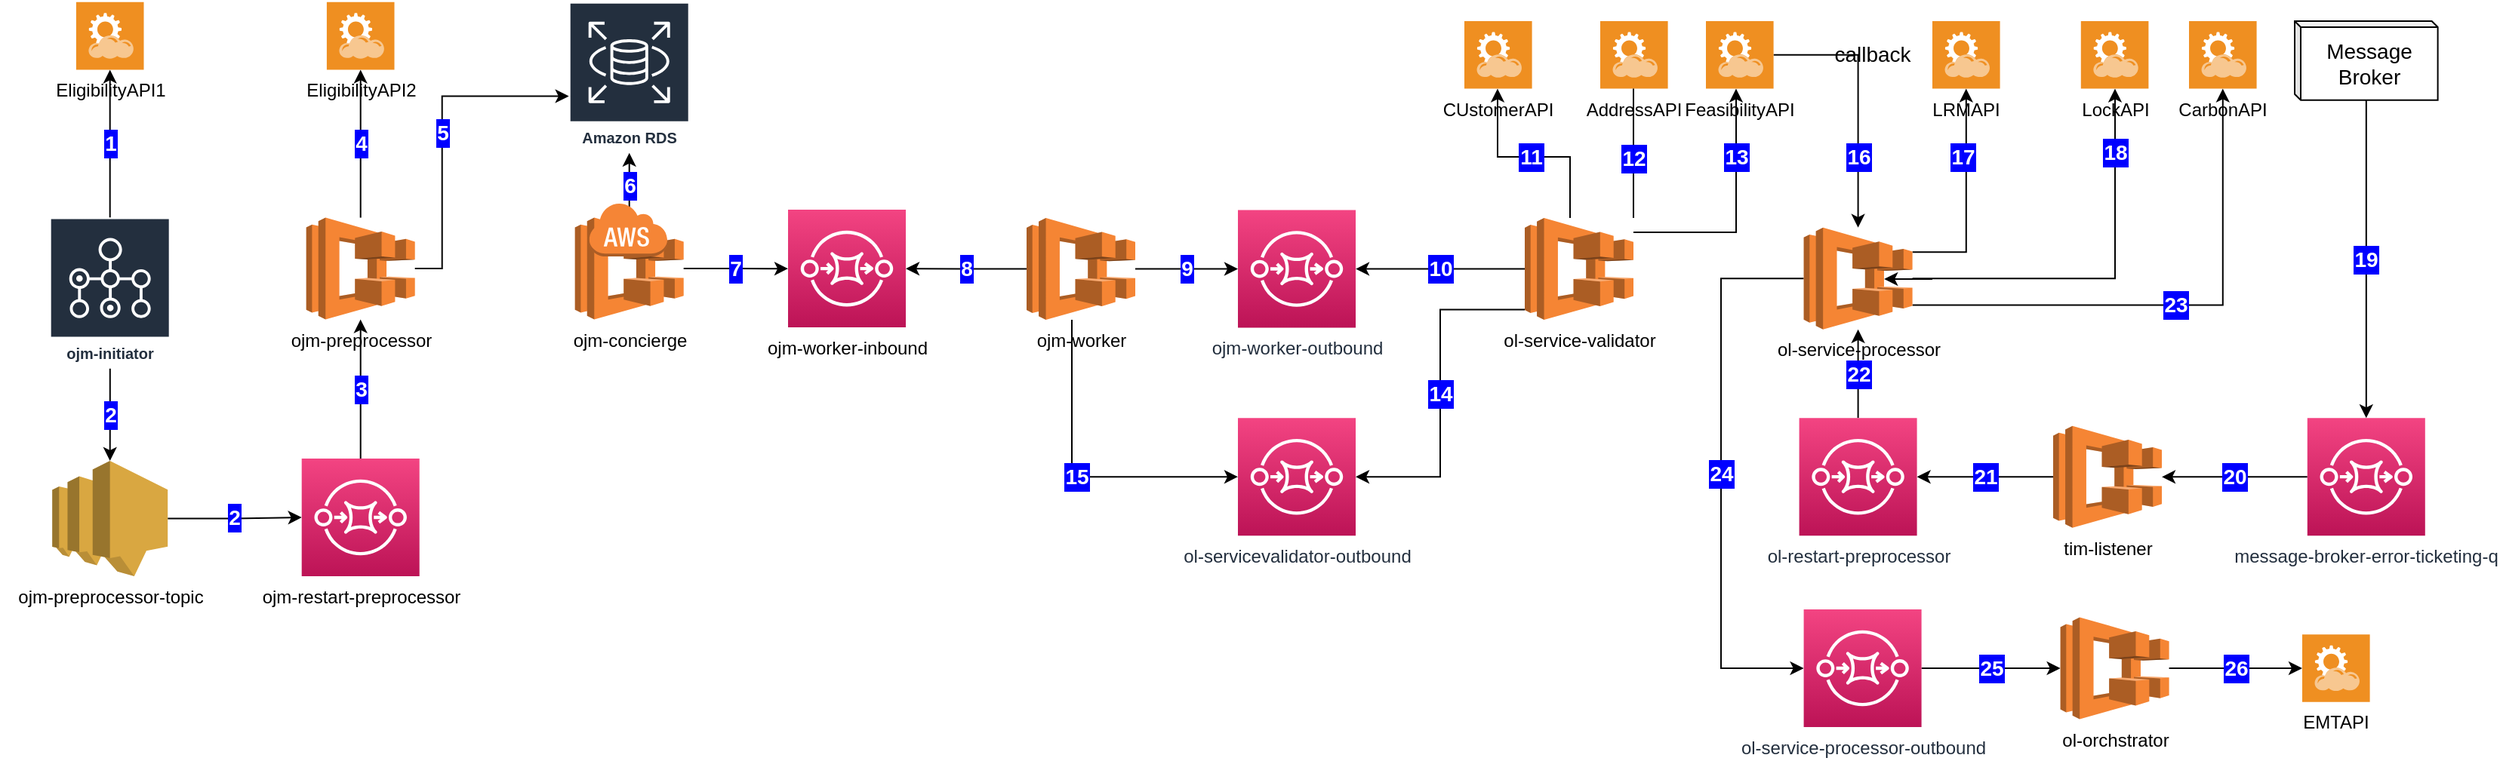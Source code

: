 <mxfile version="14.8.4" type="github"><diagram id="ClZZirLwAco2t0psmOQG" name="Page-1"><mxGraphModel dx="2276" dy="889" grid="1" gridSize="10" guides="1" tooltips="1" connect="1" arrows="1" fold="1" page="1" pageScale="1" pageWidth="850" pageHeight="1100" math="0" shadow="0"><root><mxCell id="0"/><mxCell id="1" parent="0"/><mxCell id="B20UAfPblV4wKzDHkC5U-3" value="ojm-worker-outbound" style="points=[[0,0,0],[0.25,0,0],[0.5,0,0],[0.75,0,0],[1,0,0],[0,1,0],[0.25,1,0],[0.5,1,0],[0.75,1,0],[1,1,0],[0,0.25,0],[0,0.5,0],[0,0.75,0],[1,0.25,0],[1,0.5,0],[1,0.75,0]];outlineConnect=0;fontColor=#232F3E;gradientColor=#F34482;gradientDirection=north;fillColor=#BC1356;strokeColor=#ffffff;dashed=0;verticalLabelPosition=bottom;verticalAlign=top;align=center;html=1;fontSize=12;fontStyle=0;aspect=fixed;shape=mxgraph.aws4.resourceIcon;resIcon=mxgraph.aws4.sqs;" vertex="1" parent="1"><mxGeometry x="220" y="235.25" width="78" height="78" as="geometry"/></mxCell><mxCell id="B20UAfPblV4wKzDHkC5U-4" value="9" style="edgeStyle=orthogonalEdgeStyle;rounded=0;orthogonalLoop=1;jettySize=auto;html=1;fontSize=14;labelBackgroundColor=#0000FF;labelBorderColor=#0000FF;fontStyle=1;fontColor=#FFFFFF;" edge="1" parent="1" source="B20UAfPblV4wKzDHkC5U-7" target="B20UAfPblV4wKzDHkC5U-3"><mxGeometry relative="1" as="geometry"/></mxCell><mxCell id="B20UAfPblV4wKzDHkC5U-5" value="8" style="edgeStyle=orthogonalEdgeStyle;rounded=0;orthogonalLoop=1;jettySize=auto;html=1;fontSize=14;labelBackgroundColor=#0000FF;labelBorderColor=#0000FF;fontStyle=1;fontColor=#FFFFFF;" edge="1" parent="1" source="B20UAfPblV4wKzDHkC5U-7" target="B20UAfPblV4wKzDHkC5U-51"><mxGeometry relative="1" as="geometry"/></mxCell><mxCell id="B20UAfPblV4wKzDHkC5U-6" value="15" style="edgeStyle=orthogonalEdgeStyle;rounded=0;orthogonalLoop=1;jettySize=auto;html=1;entryX=0;entryY=0.5;entryDx=0;entryDy=0;entryPerimeter=0;fontSize=14;labelBackgroundColor=#0000FF;labelBorderColor=#0000FF;fontStyle=1;fontColor=#FFFFFF;" edge="1" parent="1" source="B20UAfPblV4wKzDHkC5U-7" target="B20UAfPblV4wKzDHkC5U-52"><mxGeometry relative="1" as="geometry"><Array as="points"><mxPoint x="110" y="412"/></Array></mxGeometry></mxCell><mxCell id="B20UAfPblV4wKzDHkC5U-7" value="ojm-worker" style="outlineConnect=0;dashed=0;verticalLabelPosition=bottom;verticalAlign=top;align=center;html=1;shape=mxgraph.aws3.ecs;fillColor=#F58534;gradientColor=none;" vertex="1" parent="1"><mxGeometry x="80" y="240.5" width="72" height="67.5" as="geometry"/></mxCell><mxCell id="B20UAfPblV4wKzDHkC5U-8" value="10" style="edgeStyle=orthogonalEdgeStyle;rounded=0;orthogonalLoop=1;jettySize=auto;html=1;fontSize=14;labelBackgroundColor=#0000FF;labelBorderColor=#0000FF;fontStyle=1;fontColor=#FFFFFF;" edge="1" parent="1" source="B20UAfPblV4wKzDHkC5U-12" target="B20UAfPblV4wKzDHkC5U-3"><mxGeometry relative="1" as="geometry"/></mxCell><mxCell id="B20UAfPblV4wKzDHkC5U-9" value="11" style="edgeStyle=orthogonalEdgeStyle;rounded=0;orthogonalLoop=1;jettySize=auto;html=1;fontSize=14;labelBackgroundColor=#0000FF;labelBorderColor=#0000FF;fontStyle=1;fontColor=#FFFFFF;" edge="1" parent="1" source="B20UAfPblV4wKzDHkC5U-12" target="B20UAfPblV4wKzDHkC5U-26"><mxGeometry relative="1" as="geometry"><Array as="points"><mxPoint x="440" y="200"/><mxPoint x="392" y="200"/></Array></mxGeometry></mxCell><mxCell id="B20UAfPblV4wKzDHkC5U-10" value="13" style="edgeStyle=orthogonalEdgeStyle;rounded=0;orthogonalLoop=1;jettySize=auto;html=1;fontSize=14;labelBackgroundColor=#0000FF;labelBorderColor=#0000FF;fontStyle=1;fontColor=#FFFFFF;" edge="1" parent="1" source="B20UAfPblV4wKzDHkC5U-12" target="B20UAfPblV4wKzDHkC5U-29"><mxGeometry x="0.446" relative="1" as="geometry"><Array as="points"><mxPoint x="550" y="250"/></Array><mxPoint as="offset"/></mxGeometry></mxCell><mxCell id="B20UAfPblV4wKzDHkC5U-11" value="14" style="edgeStyle=orthogonalEdgeStyle;rounded=0;orthogonalLoop=1;jettySize=auto;html=1;exitX=0;exitY=0.9;exitDx=0;exitDy=0;exitPerimeter=0;entryX=1;entryY=0.5;entryDx=0;entryDy=0;entryPerimeter=0;fontSize=14;labelBackgroundColor=#0000FF;labelBorderColor=#0000FF;fontStyle=1;fontColor=#FFFFFF;" edge="1" parent="1" source="B20UAfPblV4wKzDHkC5U-12" target="B20UAfPblV4wKzDHkC5U-52"><mxGeometry relative="1" as="geometry"/></mxCell><mxCell id="B20UAfPblV4wKzDHkC5U-12" value="ol-service-validator" style="outlineConnect=0;dashed=0;verticalLabelPosition=bottom;verticalAlign=top;align=center;html=1;shape=mxgraph.aws3.ecs;fillColor=#F58534;gradientColor=none;" vertex="1" parent="1"><mxGeometry x="410" y="240.5" width="72" height="67.5" as="geometry"/></mxCell><mxCell id="B20UAfPblV4wKzDHkC5U-13" value="17" style="edgeStyle=orthogonalEdgeStyle;rounded=0;orthogonalLoop=1;jettySize=auto;html=1;exitX=1;exitY=0.24;exitDx=0;exitDy=0;exitPerimeter=0;labelBackgroundColor=#0000FF;fontSize=14;fontStyle=1;fontColor=#FFFFFF;labelBorderColor=#0000FF;" edge="1" parent="1" source="B20UAfPblV4wKzDHkC5U-17" target="B20UAfPblV4wKzDHkC5U-53"><mxGeometry x="0.372" y="2" relative="1" as="geometry"><mxPoint as="offset"/></mxGeometry></mxCell><mxCell id="B20UAfPblV4wKzDHkC5U-14" value="18" style="edgeStyle=orthogonalEdgeStyle;rounded=0;orthogonalLoop=1;jettySize=auto;html=1;labelBackgroundColor=#0000FF;fontSize=14;fontStyle=1;fontColor=#FFFFFF;labelBorderColor=#0000FF;" edge="1" parent="1" source="B20UAfPblV4wKzDHkC5U-17" target="B20UAfPblV4wKzDHkC5U-54"><mxGeometry x="0.674" relative="1" as="geometry"><Array as="points"><mxPoint x="801" y="281"/></Array><mxPoint as="offset"/></mxGeometry></mxCell><mxCell id="B20UAfPblV4wKzDHkC5U-15" value="23" style="edgeStyle=orthogonalEdgeStyle;rounded=0;orthogonalLoop=1;jettySize=auto;html=1;exitX=1;exitY=0.76;exitDx=0;exitDy=0;exitPerimeter=0;labelBackgroundColor=#0000FF;fontSize=14;fontStyle=1;fontColor=#FFFFFF;labelBorderColor=#0000FF;" edge="1" parent="1" source="B20UAfPblV4wKzDHkC5U-17" target="B20UAfPblV4wKzDHkC5U-61"><mxGeometry relative="1" as="geometry"/></mxCell><mxCell id="B20UAfPblV4wKzDHkC5U-16" value="24" style="edgeStyle=orthogonalEdgeStyle;rounded=0;orthogonalLoop=1;jettySize=auto;html=1;entryX=0;entryY=0.5;entryDx=0;entryDy=0;entryPerimeter=0;labelBackgroundColor=#0000FF;fontSize=14;fontStyle=1;fontColor=#FFFFFF;labelBorderColor=#0000FF;" edge="1" parent="1" source="B20UAfPblV4wKzDHkC5U-17" target="B20UAfPblV4wKzDHkC5U-23"><mxGeometry relative="1" as="geometry"><Array as="points"><mxPoint x="540" y="281"/><mxPoint x="540" y="539"/></Array></mxGeometry></mxCell><mxCell id="B20UAfPblV4wKzDHkC5U-17" value="ol-service-processor" style="outlineConnect=0;dashed=0;verticalLabelPosition=bottom;verticalAlign=top;align=center;html=1;shape=mxgraph.aws3.ecs;fillColor=#F58534;gradientColor=none;" vertex="1" parent="1"><mxGeometry x="594.8" y="246.9" width="72" height="67.5" as="geometry"/></mxCell><mxCell id="B20UAfPblV4wKzDHkC5U-18" value="22" style="edgeStyle=orthogonalEdgeStyle;rounded=0;orthogonalLoop=1;jettySize=auto;html=1;labelBackgroundColor=#0000FF;fontSize=14;fontStyle=1;fontColor=#FFFFFF;labelBorderColor=#0000FF;" edge="1" parent="1" source="B20UAfPblV4wKzDHkC5U-19" target="B20UAfPblV4wKzDHkC5U-17"><mxGeometry relative="1" as="geometry"/></mxCell><mxCell id="B20UAfPblV4wKzDHkC5U-19" value="ol-restart-preprocessor" style="points=[[0,0,0],[0.25,0,0],[0.5,0,0],[0.75,0,0],[1,0,0],[0,1,0],[0.25,1,0],[0.5,1,0],[0.75,1,0],[1,1,0],[0,0.25,0],[0,0.5,0],[0,0.75,0],[1,0.25,0],[1,0.5,0],[1,0.75,0]];outlineConnect=0;fontColor=#232F3E;gradientColor=#F34482;gradientDirection=north;fillColor=#BC1356;strokeColor=#ffffff;dashed=0;verticalLabelPosition=bottom;verticalAlign=top;align=center;html=1;fontSize=12;fontStyle=0;aspect=fixed;shape=mxgraph.aws4.resourceIcon;resIcon=mxgraph.aws4.sqs;" vertex="1" parent="1"><mxGeometry x="591.8" y="373.1" width="78" height="78" as="geometry"/></mxCell><mxCell id="B20UAfPblV4wKzDHkC5U-20" value="21" style="edgeStyle=orthogonalEdgeStyle;rounded=0;orthogonalLoop=1;jettySize=auto;html=1;fontSize=14;labelBackgroundColor=#0000FF;labelBorderColor=#0000FF;fontStyle=1;fontColor=#FFFFFF;" edge="1" parent="1" source="B20UAfPblV4wKzDHkC5U-21" target="B20UAfPblV4wKzDHkC5U-19"><mxGeometry relative="1" as="geometry"/></mxCell><mxCell id="B20UAfPblV4wKzDHkC5U-21" value="tim-listener" style="outlineConnect=0;dashed=0;verticalLabelPosition=bottom;verticalAlign=top;align=center;html=1;shape=mxgraph.aws3.ecs;fillColor=#F58534;gradientColor=none;" vertex="1" parent="1"><mxGeometry x="760" y="378.35" width="72" height="67.5" as="geometry"/></mxCell><mxCell id="B20UAfPblV4wKzDHkC5U-22" value="25" style="edgeStyle=orthogonalEdgeStyle;rounded=0;orthogonalLoop=1;jettySize=auto;html=1;labelBackgroundColor=#0000FF;fontSize=14;fontStyle=1;fontColor=#FFFFFF;labelBorderColor=#0000FF;" edge="1" parent="1" source="B20UAfPblV4wKzDHkC5U-23" target="B20UAfPblV4wKzDHkC5U-25"><mxGeometry relative="1" as="geometry"/></mxCell><mxCell id="B20UAfPblV4wKzDHkC5U-23" value="ol-service-processor-outbound" style="points=[[0,0,0],[0.25,0,0],[0.5,0,0],[0.75,0,0],[1,0,0],[0,1,0],[0.25,1,0],[0.5,1,0],[0.75,1,0],[1,1,0],[0,0.25,0],[0,0.5,0],[0,0.75,0],[1,0.25,0],[1,0.5,0],[1,0.75,0]];outlineConnect=0;fontColor=#232F3E;gradientColor=#F34482;gradientDirection=north;fillColor=#BC1356;strokeColor=#ffffff;dashed=0;verticalLabelPosition=bottom;verticalAlign=top;align=center;html=1;fontSize=12;fontStyle=0;aspect=fixed;shape=mxgraph.aws4.resourceIcon;resIcon=mxgraph.aws4.sqs;" vertex="1" parent="1"><mxGeometry x="594.8" y="500" width="78" height="78" as="geometry"/></mxCell><mxCell id="B20UAfPblV4wKzDHkC5U-24" value="26" style="edgeStyle=orthogonalEdgeStyle;rounded=0;orthogonalLoop=1;jettySize=auto;html=1;fontSize=14;labelBackgroundColor=#0000FF;labelBorderColor=#0000FF;fontStyle=1;fontColor=#FFFFFF;" edge="1" parent="1" source="B20UAfPblV4wKzDHkC5U-25" target="B20UAfPblV4wKzDHkC5U-32"><mxGeometry relative="1" as="geometry"/></mxCell><mxCell id="B20UAfPblV4wKzDHkC5U-25" value="ol-orchstrator" style="outlineConnect=0;dashed=0;verticalLabelPosition=bottom;verticalAlign=top;align=center;html=1;shape=mxgraph.aws3.ecs;fillColor=#F58534;gradientColor=none;" vertex="1" parent="1"><mxGeometry x="764.8" y="505.25" width="72" height="67.5" as="geometry"/></mxCell><mxCell id="B20UAfPblV4wKzDHkC5U-26" value="CUstomerAPI" style="shadow=0;dashed=0;html=1;strokeColor=none;fillColor=#EF8F21;labelPosition=center;verticalLabelPosition=bottom;verticalAlign=top;align=center;outlineConnect=0;shape=mxgraph.veeam.2d.restful_apis;" vertex="1" parent="1"><mxGeometry x="370" y="110" width="44.8" height="44.8" as="geometry"/></mxCell><mxCell id="B20UAfPblV4wKzDHkC5U-27" value="16" style="edgeStyle=orthogonalEdgeStyle;rounded=0;orthogonalLoop=1;jettySize=auto;html=1;labelBackgroundColor=#0000FF;fontSize=14;fontStyle=1;fontColor=#FFFFFF;labelBorderColor=#0000FF;" edge="1" parent="1" source="B20UAfPblV4wKzDHkC5U-29" target="B20UAfPblV4wKzDHkC5U-17"><mxGeometry x="0.45" relative="1" as="geometry"><mxPoint as="offset"/></mxGeometry></mxCell><mxCell id="B20UAfPblV4wKzDHkC5U-28" value="callback" style="edgeLabel;html=1;align=center;verticalAlign=middle;resizable=0;points=[];fontSize=14;labelBackgroundColor=none;" vertex="1" connectable="0" parent="B20UAfPblV4wKzDHkC5U-27"><mxGeometry x="0.473" relative="1" as="geometry"><mxPoint x="9" y="-70" as="offset"/></mxGeometry></mxCell><mxCell id="B20UAfPblV4wKzDHkC5U-29" value="FeasibilityAPI" style="shadow=0;dashed=0;html=1;strokeColor=none;fillColor=#EF8F21;labelPosition=center;verticalLabelPosition=bottom;verticalAlign=top;align=center;outlineConnect=0;shape=mxgraph.veeam.2d.restful_apis;" vertex="1" parent="1"><mxGeometry x="530" y="110" width="44.8" height="44.8" as="geometry"/></mxCell><mxCell id="B20UAfPblV4wKzDHkC5U-30" value="AddressAPI" style="shadow=0;dashed=0;html=1;strokeColor=none;fillColor=#EF8F21;labelPosition=center;verticalLabelPosition=bottom;verticalAlign=top;align=center;outlineConnect=0;shape=mxgraph.veeam.2d.restful_apis;" vertex="1" parent="1"><mxGeometry x="460" y="110" width="44.8" height="44.8" as="geometry"/></mxCell><mxCell id="B20UAfPblV4wKzDHkC5U-31" value="12" style="edgeStyle=orthogonalEdgeStyle;rounded=0;orthogonalLoop=1;jettySize=auto;html=1;endArrow=none;fontSize=14;labelBackgroundColor=#0000FF;labelBorderColor=#0000FF;fontStyle=1;fontColor=#FFFFFF;" edge="1" parent="1" source="B20UAfPblV4wKzDHkC5U-12" target="B20UAfPblV4wKzDHkC5U-30"><mxGeometry x="-0.055" relative="1" as="geometry"><mxPoint x="482" y="274.3" as="sourcePoint"/><mxPoint x="582.4" y="204.8" as="targetPoint"/><Array as="points"><mxPoint x="482" y="210"/><mxPoint x="482" y="210"/></Array><mxPoint y="1" as="offset"/></mxGeometry></mxCell><mxCell id="B20UAfPblV4wKzDHkC5U-32" value="EMTAPI" style="shadow=0;dashed=0;html=1;strokeColor=none;fillColor=#EF8F21;labelPosition=center;verticalLabelPosition=bottom;verticalAlign=top;align=center;outlineConnect=0;shape=mxgraph.veeam.2d.restful_apis;" vertex="1" parent="1"><mxGeometry x="925.0" y="516.6" width="44.8" height="44.8" as="geometry"/></mxCell><mxCell id="B20UAfPblV4wKzDHkC5U-33" value="&lt;span style=&quot;font-size: 14px&quot;&gt;&lt;font style=&quot;font-size: 14px; line-height: 100%;&quot;&gt;1&lt;/font&gt;&lt;/span&gt;" style="edgeStyle=orthogonalEdgeStyle;rounded=0;orthogonalLoop=1;jettySize=auto;html=1;fontSize=14;labelBorderColor=#0000FF;fontStyle=1;fontColor=#FFFFFF;labelBackgroundColor=#0000FF;" edge="1" parent="1" source="B20UAfPblV4wKzDHkC5U-35" target="B20UAfPblV4wKzDHkC5U-36"><mxGeometry relative="1" as="geometry"/></mxCell><mxCell id="B20UAfPblV4wKzDHkC5U-34" value="2" style="edgeStyle=orthogonalEdgeStyle;rounded=0;orthogonalLoop=1;jettySize=auto;html=1;fontSize=14;labelBackgroundColor=#0000FF;labelBorderColor=#0000FF;fontStyle=1;fontColor=#FFFFFF;" edge="1" parent="1" source="B20UAfPblV4wKzDHkC5U-35" target="B20UAfPblV4wKzDHkC5U-38"><mxGeometry relative="1" as="geometry"/></mxCell><mxCell id="B20UAfPblV4wKzDHkC5U-35" value="ojm-initiator" style="outlineConnect=0;fontColor=#232F3E;gradientColor=none;strokeColor=#ffffff;fillColor=#232F3E;dashed=0;verticalLabelPosition=middle;verticalAlign=bottom;align=center;html=1;whiteSpace=wrap;fontSize=10;fontStyle=1;spacing=3;shape=mxgraph.aws4.productIcon;prIcon=mxgraph.aws4.batch;" vertex="1" parent="1"><mxGeometry x="-567.15" y="240.3" width="80" height="100" as="geometry"/></mxCell><mxCell id="B20UAfPblV4wKzDHkC5U-36" value="EligibilityAPI1" style="shadow=0;dashed=0;html=1;strokeColor=none;fillColor=#EF8F21;labelPosition=center;verticalLabelPosition=bottom;verticalAlign=top;align=center;outlineConnect=0;shape=mxgraph.veeam.2d.restful_apis;" vertex="1" parent="1"><mxGeometry x="-549.55" y="97.4" width="44.8" height="44.8" as="geometry"/></mxCell><mxCell id="B20UAfPblV4wKzDHkC5U-37" value="2" style="edgeStyle=orthogonalEdgeStyle;rounded=0;orthogonalLoop=1;jettySize=auto;html=1;fontStyle=1;fontColor=#FFFFFF;labelBorderColor=#0000FF;labelBackgroundColor=#0000FF;fontSize=14;" edge="1" parent="1" source="B20UAfPblV4wKzDHkC5U-38" target="B20UAfPblV4wKzDHkC5U-43"><mxGeometry relative="1" as="geometry"/></mxCell><mxCell id="B20UAfPblV4wKzDHkC5U-38" value="ojm-preprocessor-topic" style="outlineConnect=0;dashed=0;verticalLabelPosition=bottom;verticalAlign=top;align=center;html=1;shape=mxgraph.aws3.sns;fillColor=#D9A741;gradientColor=none;" vertex="1" parent="1"><mxGeometry x="-565.4" y="401.5" width="76.5" height="76.5" as="geometry"/></mxCell><mxCell id="B20UAfPblV4wKzDHkC5U-39" value="4" style="edgeStyle=orthogonalEdgeStyle;rounded=0;orthogonalLoop=1;jettySize=auto;html=1;fontSize=14;labelBackgroundColor=#0000FF;labelBorderColor=#0000FF;fontStyle=1;fontColor=#FFFFFF;" edge="1" parent="1" source="B20UAfPblV4wKzDHkC5U-41" target="B20UAfPblV4wKzDHkC5U-44"><mxGeometry relative="1" as="geometry"/></mxCell><mxCell id="B20UAfPblV4wKzDHkC5U-40" value="5" style="edgeStyle=orthogonalEdgeStyle;rounded=0;orthogonalLoop=1;jettySize=auto;html=1;fontSize=14;labelBackgroundColor=#0000FF;labelBorderColor=#0000FF;fontStyle=1;fontColor=#FFFFFF;" edge="1" parent="1" source="B20UAfPblV4wKzDHkC5U-41" target="B20UAfPblV4wKzDHkC5U-50"><mxGeometry relative="1" as="geometry"><Array as="points"><mxPoint x="-307.15" y="273.8"/><mxPoint x="-307.15" y="159.8"/></Array></mxGeometry></mxCell><mxCell id="B20UAfPblV4wKzDHkC5U-41" value="ojm-preprocessor" style="outlineConnect=0;dashed=0;verticalLabelPosition=bottom;verticalAlign=top;align=center;html=1;shape=mxgraph.aws3.ecs;fillColor=#F58534;gradientColor=none;" vertex="1" parent="1"><mxGeometry x="-397.15" y="240.3" width="72" height="67.5" as="geometry"/></mxCell><mxCell id="B20UAfPblV4wKzDHkC5U-42" value="3" style="edgeStyle=orthogonalEdgeStyle;rounded=0;orthogonalLoop=1;jettySize=auto;html=1;fontSize=14;labelBackgroundColor=#0000FF;labelBorderColor=#0000FF;fontStyle=1;fontColor=#FFFFFF;" edge="1" parent="1" source="B20UAfPblV4wKzDHkC5U-43" target="B20UAfPblV4wKzDHkC5U-41"><mxGeometry relative="1" as="geometry"/></mxCell><mxCell id="B20UAfPblV4wKzDHkC5U-43" value="&lt;span style=&quot;color: rgb(0 , 0 , 0)&quot;&gt;ojm-restart-preprocessor&lt;/span&gt;" style="points=[[0,0,0],[0.25,0,0],[0.5,0,0],[0.75,0,0],[1,0,0],[0,1,0],[0.25,1,0],[0.5,1,0],[0.75,1,0],[1,1,0],[0,0.25,0],[0,0.5,0],[0,0.75,0],[1,0.25,0],[1,0.5,0],[1,0.75,0]];outlineConnect=0;fontColor=#232F3E;gradientColor=#F34482;gradientDirection=north;fillColor=#BC1356;strokeColor=#ffffff;dashed=0;verticalLabelPosition=bottom;verticalAlign=top;align=center;html=1;fontSize=12;fontStyle=0;aspect=fixed;shape=mxgraph.aws4.resourceIcon;resIcon=mxgraph.aws4.sqs;" vertex="1" parent="1"><mxGeometry x="-400.15" y="400" width="78" height="78" as="geometry"/></mxCell><mxCell id="B20UAfPblV4wKzDHkC5U-44" value="EligibilityAPI2" style="shadow=0;dashed=0;html=1;strokeColor=none;fillColor=#EF8F21;labelPosition=center;verticalLabelPosition=bottom;verticalAlign=top;align=center;outlineConnect=0;shape=mxgraph.veeam.2d.restful_apis;" vertex="1" parent="1"><mxGeometry x="-383.55" y="97.4" width="44.8" height="44.8" as="geometry"/></mxCell><mxCell id="B20UAfPblV4wKzDHkC5U-45" value="" style="shape=image;html=1;verticalAlign=top;verticalLabelPosition=bottom;labelBackgroundColor=#ffffff;imageAspect=0;aspect=fixed;image=https://cdn0.iconfinder.com/data/icons/business-collection-2027/60/time-passing-128.png" vertex="1" parent="1"><mxGeometry x="-600" y="279.8" width="34.6" height="34.6" as="geometry"/></mxCell><mxCell id="B20UAfPblV4wKzDHkC5U-46" value="6" style="edgeStyle=orthogonalEdgeStyle;rounded=0;orthogonalLoop=1;jettySize=auto;html=1;fontSize=14;labelBackgroundColor=#0000FF;labelBorderColor=#0000FF;fontStyle=1;fontColor=#FFFFFF;" edge="1" parent="1" source="B20UAfPblV4wKzDHkC5U-48" target="B20UAfPblV4wKzDHkC5U-50"><mxGeometry relative="1" as="geometry"/></mxCell><mxCell id="B20UAfPblV4wKzDHkC5U-47" value="7" style="edgeStyle=orthogonalEdgeStyle;rounded=0;orthogonalLoop=1;jettySize=auto;html=1;fontSize=14;labelBackgroundColor=#0000FF;labelBorderColor=#0000FF;fontStyle=1;fontColor=#FFFFFF;" edge="1" parent="1" source="B20UAfPblV4wKzDHkC5U-48" target="B20UAfPblV4wKzDHkC5U-51"><mxGeometry relative="1" as="geometry"/></mxCell><mxCell id="B20UAfPblV4wKzDHkC5U-48" value="ojm-concierge" style="outlineConnect=0;dashed=0;verticalLabelPosition=bottom;verticalAlign=top;align=center;html=1;shape=mxgraph.aws3.ecs;fillColor=#F58534;gradientColor=none;" vertex="1" parent="1"><mxGeometry x="-219.15" y="240.3" width="72" height="67.5" as="geometry"/></mxCell><mxCell id="B20UAfPblV4wKzDHkC5U-49" value="" style="shape=image;html=1;verticalAlign=top;verticalLabelPosition=bottom;labelBackgroundColor=#ffffff;imageAspect=0;aspect=fixed;image=https://cdn0.iconfinder.com/data/icons/business-collection-2027/60/time-passing-128.png" vertex="1" parent="1"><mxGeometry x="-247.15" y="279.8" width="34.6" height="34.6" as="geometry"/></mxCell><mxCell id="B20UAfPblV4wKzDHkC5U-50" value="Amazon RDS" style="outlineConnect=0;fontColor=#232F3E;gradientColor=none;strokeColor=#ffffff;fillColor=#232F3E;dashed=0;verticalLabelPosition=middle;verticalAlign=bottom;align=center;html=1;whiteSpace=wrap;fontSize=10;fontStyle=1;spacing=3;shape=mxgraph.aws4.productIcon;prIcon=mxgraph.aws4.rds;" vertex="1" parent="1"><mxGeometry x="-223.15" y="97.4" width="80" height="100" as="geometry"/></mxCell><mxCell id="B20UAfPblV4wKzDHkC5U-51" value="&lt;font color=&quot;#000000&quot;&gt;ojm-worker-inbound&lt;/font&gt;" style="points=[[0,0,0],[0.25,0,0],[0.5,0,0],[0.75,0,0],[1,0,0],[0,1,0],[0.25,1,0],[0.5,1,0],[0.75,1,0],[1,1,0],[0,0.25,0],[0,0.5,0],[0,0.75,0],[1,0.25,0],[1,0.5,0],[1,0.75,0]];outlineConnect=0;fontColor=#232F3E;gradientColor=#F34482;gradientDirection=north;fillColor=#BC1356;strokeColor=#ffffff;dashed=0;verticalLabelPosition=bottom;verticalAlign=top;align=center;html=1;fontSize=12;fontStyle=0;aspect=fixed;shape=mxgraph.aws4.resourceIcon;resIcon=mxgraph.aws4.sqs;" vertex="1" parent="1"><mxGeometry x="-78" y="235.05" width="78" height="78" as="geometry"/></mxCell><mxCell id="B20UAfPblV4wKzDHkC5U-52" value="ol-servicevalidator-outbound" style="points=[[0,0,0],[0.25,0,0],[0.5,0,0],[0.75,0,0],[1,0,0],[0,1,0],[0.25,1,0],[0.5,1,0],[0.75,1,0],[1,1,0],[0,0.25,0],[0,0.5,0],[0,0.75,0],[1,0.25,0],[1,0.5,0],[1,0.75,0]];outlineConnect=0;fontColor=#232F3E;gradientColor=#F34482;gradientDirection=north;fillColor=#BC1356;strokeColor=#ffffff;dashed=0;verticalLabelPosition=bottom;verticalAlign=top;align=center;html=1;fontSize=12;fontStyle=0;aspect=fixed;shape=mxgraph.aws4.resourceIcon;resIcon=mxgraph.aws4.sqs;" vertex="1" parent="1"><mxGeometry x="220" y="373.1" width="78" height="78" as="geometry"/></mxCell><mxCell id="B20UAfPblV4wKzDHkC5U-53" value="LRMAPI" style="shadow=0;dashed=0;html=1;strokeColor=none;fillColor=#EF8F21;labelPosition=center;verticalLabelPosition=bottom;verticalAlign=top;align=center;outlineConnect=0;shape=mxgraph.veeam.2d.restful_apis;" vertex="1" parent="1"><mxGeometry x="680" y="110" width="44.8" height="44.8" as="geometry"/></mxCell><mxCell id="B20UAfPblV4wKzDHkC5U-54" value="LockAPI" style="shadow=0;dashed=0;html=1;strokeColor=none;fillColor=#EF8F21;labelPosition=center;verticalLabelPosition=bottom;verticalAlign=top;align=center;outlineConnect=0;shape=mxgraph.veeam.2d.restful_apis;" vertex="1" parent="1"><mxGeometry x="778.4" y="110" width="44.8" height="44.8" as="geometry"/></mxCell><mxCell id="B20UAfPblV4wKzDHkC5U-55" value="" style="shape=image;verticalLabelPosition=bottom;labelBackgroundColor=#ffffff;verticalAlign=top;aspect=fixed;imageAspect=0;image=https://pbs.twimg.com/profile_images/661038895711125504/n4zoIHOY_400x400.png;" vertex="1" parent="1"><mxGeometry x="550" y="130" width="24.8" height="24.8" as="geometry"/></mxCell><mxCell id="B20UAfPblV4wKzDHkC5U-56" value="" style="shape=image;verticalLabelPosition=bottom;labelBackgroundColor=#ffffff;verticalAlign=top;aspect=fixed;imageAspect=0;image=https://pbs.twimg.com/profile_images/661038895711125504/n4zoIHOY_400x400.png;" vertex="1" parent="1"><mxGeometry x="798.4" y="130" width="24.8" height="24.8" as="geometry"/></mxCell><mxCell id="B20UAfPblV4wKzDHkC5U-57" value="19" style="edgeStyle=orthogonalEdgeStyle;rounded=0;orthogonalLoop=1;jettySize=auto;html=1;labelBackgroundColor=#0000FF;fontSize=14;fontStyle=1;fontColor=#FFFFFF;labelBorderColor=#0000FF;" edge="1" parent="1" source="B20UAfPblV4wKzDHkC5U-58" target="B20UAfPblV4wKzDHkC5U-60"><mxGeometry relative="1" as="geometry"><mxPoint x="960.2" y="330" as="targetPoint"/></mxGeometry></mxCell><mxCell id="B20UAfPblV4wKzDHkC5U-58" value="Message Broker" style="shape=cube;whiteSpace=wrap;html=1;boundedLbl=1;backgroundOutline=1;darkOpacity=0.05;darkOpacity2=0.1;labelBackgroundColor=none;fontSize=14;fontColor=none;size=4;" vertex="1" parent="1"><mxGeometry x="920" y="110" width="94.8" height="52.4" as="geometry"/></mxCell><mxCell id="B20UAfPblV4wKzDHkC5U-59" value="20" style="edgeStyle=orthogonalEdgeStyle;rounded=0;orthogonalLoop=1;jettySize=auto;html=1;labelBackgroundColor=#0000FF;fontSize=14;fontStyle=1;fontColor=#FFFFFF;labelBorderColor=#0000FF;" edge="1" parent="1" source="B20UAfPblV4wKzDHkC5U-60" target="B20UAfPblV4wKzDHkC5U-21"><mxGeometry relative="1" as="geometry"/></mxCell><mxCell id="B20UAfPblV4wKzDHkC5U-60" value="message-broker-error-ticketing-q" style="points=[[0,0,0],[0.25,0,0],[0.5,0,0],[0.75,0,0],[1,0,0],[0,1,0],[0.25,1,0],[0.5,1,0],[0.75,1,0],[1,1,0],[0,0.25,0],[0,0.5,0],[0,0.75,0],[1,0.25,0],[1,0.5,0],[1,0.75,0]];outlineConnect=0;fontColor=#232F3E;gradientColor=#F34482;gradientDirection=north;fillColor=#BC1356;strokeColor=#ffffff;dashed=0;verticalLabelPosition=bottom;verticalAlign=top;align=center;html=1;fontSize=12;fontStyle=0;aspect=fixed;shape=mxgraph.aws4.resourceIcon;resIcon=mxgraph.aws4.sqs;" vertex="1" parent="1"><mxGeometry x="928.4" y="373.1" width="78" height="78" as="geometry"/></mxCell><mxCell id="B20UAfPblV4wKzDHkC5U-61" value="CarbonAPI" style="shadow=0;dashed=0;html=1;strokeColor=none;fillColor=#EF8F21;labelPosition=center;verticalLabelPosition=bottom;verticalAlign=top;align=center;outlineConnect=0;shape=mxgraph.veeam.2d.restful_apis;" vertex="1" parent="1"><mxGeometry x="850.0" y="110" width="44.8" height="44.8" as="geometry"/></mxCell><mxCell id="B20UAfPblV4wKzDHkC5U-62" style="edgeStyle=orthogonalEdgeStyle;rounded=0;orthogonalLoop=1;jettySize=auto;html=1;entryX=0.74;entryY=0.5;entryDx=0;entryDy=0;entryPerimeter=0;labelBackgroundColor=#0000FF;fontSize=14;fontColor=#FFFFFF;" edge="1" parent="1" target="B20UAfPblV4wKzDHkC5U-17"><mxGeometry relative="1" as="geometry"><mxPoint x="680" y="281" as="sourcePoint"/></mxGeometry></mxCell><mxCell id="B20UAfPblV4wKzDHkC5U-63" value="" style="dashed=0;html=1;shape=mxgraph.aws3.cloud;fillColor=#F58536;gradientColor=none;dashed=0;labelBackgroundColor=none;fontSize=14;fontColor=#FFFFFF;" vertex="1" parent="1"><mxGeometry x="-210" y="230" width="52" height="36" as="geometry"/></mxCell></root></mxGraphModel></diagram></mxfile>